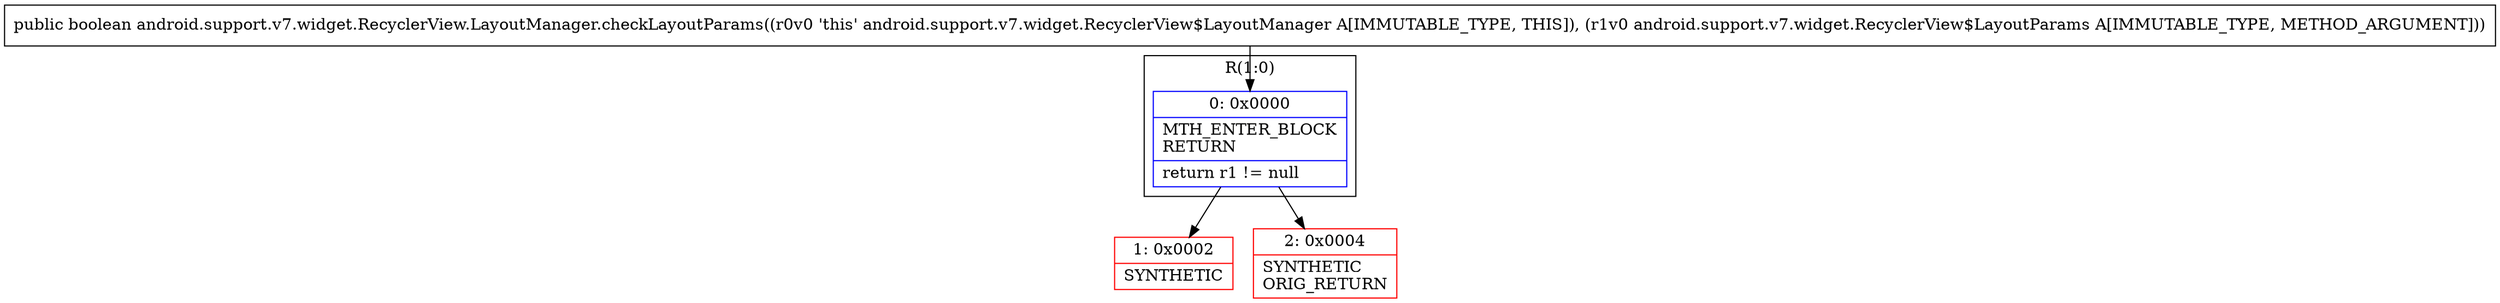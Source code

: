 digraph "CFG forandroid.support.v7.widget.RecyclerView.LayoutManager.checkLayoutParams(Landroid\/support\/v7\/widget\/RecyclerView$LayoutParams;)Z" {
subgraph cluster_Region_174675085 {
label = "R(1:0)";
node [shape=record,color=blue];
Node_0 [shape=record,label="{0\:\ 0x0000|MTH_ENTER_BLOCK\lRETURN\l|return r1 != null\l}"];
}
Node_1 [shape=record,color=red,label="{1\:\ 0x0002|SYNTHETIC\l}"];
Node_2 [shape=record,color=red,label="{2\:\ 0x0004|SYNTHETIC\lORIG_RETURN\l}"];
MethodNode[shape=record,label="{public boolean android.support.v7.widget.RecyclerView.LayoutManager.checkLayoutParams((r0v0 'this' android.support.v7.widget.RecyclerView$LayoutManager A[IMMUTABLE_TYPE, THIS]), (r1v0 android.support.v7.widget.RecyclerView$LayoutParams A[IMMUTABLE_TYPE, METHOD_ARGUMENT])) }"];
MethodNode -> Node_0;
Node_0 -> Node_1;
Node_0 -> Node_2;
}

